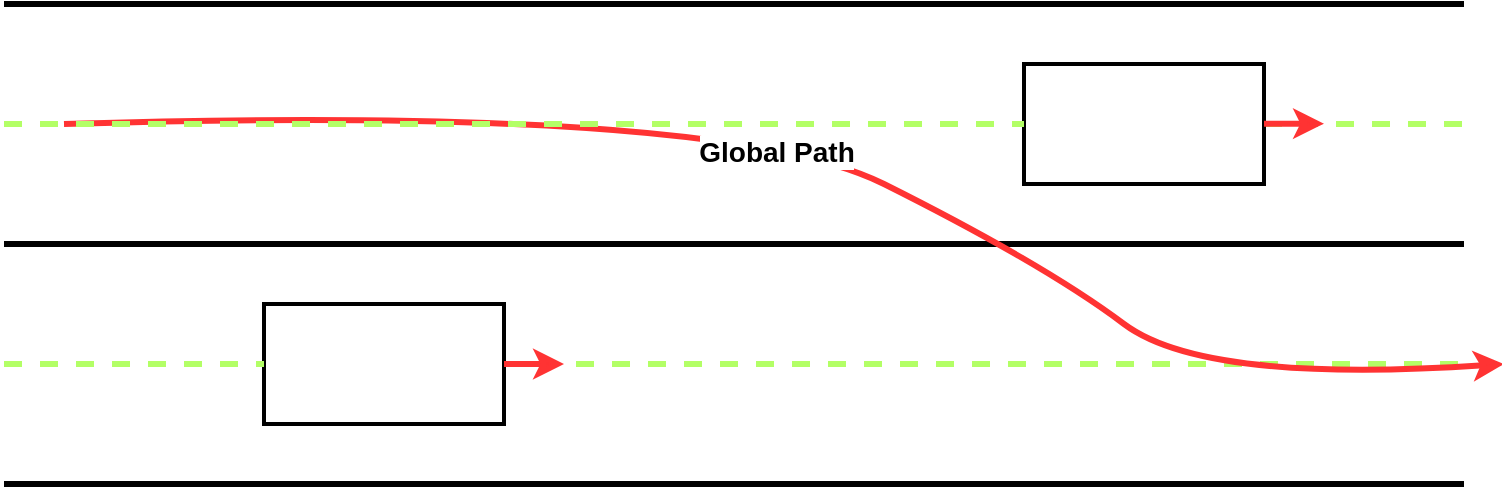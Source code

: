 <mxfile version="16.5.1" type="device"><diagram id="hlAkBZxkNbkga429scGb" name="Page-1"><mxGraphModel dx="1221" dy="811" grid="1" gridSize="10" guides="1" tooltips="1" connect="1" arrows="1" fold="1" page="1" pageScale="1" pageWidth="850" pageHeight="1100" math="0" shadow="0"><root><mxCell id="0"/><mxCell id="1" parent="0"/><mxCell id="ihP0ibXCW8RawGNM0oY0-1" value="" style="endArrow=none;html=1;rounded=0;strokeWidth=3;" edge="1" parent="1"><mxGeometry width="50" height="50" relative="1" as="geometry"><mxPoint x="50" y="360" as="sourcePoint"/><mxPoint x="780" y="360" as="targetPoint"/></mxGeometry></mxCell><mxCell id="ihP0ibXCW8RawGNM0oY0-2" value="" style="endArrow=none;html=1;rounded=0;strokeWidth=3;" edge="1" parent="1"><mxGeometry width="50" height="50" relative="1" as="geometry"><mxPoint x="50" y="480" as="sourcePoint"/><mxPoint x="780" y="480" as="targetPoint"/></mxGeometry></mxCell><mxCell id="ihP0ibXCW8RawGNM0oY0-3" value="" style="endArrow=none;html=1;rounded=0;strokeWidth=3;" edge="1" parent="1"><mxGeometry width="50" height="50" relative="1" as="geometry"><mxPoint x="50" y="600" as="sourcePoint"/><mxPoint x="780" y="600" as="targetPoint"/></mxGeometry></mxCell><mxCell id="ihP0ibXCW8RawGNM0oY0-4" value="" style="endArrow=none;html=1;rounded=0;strokeWidth=3;dashed=1;strokeColor=#B3FF66;startArrow=none;" edge="1" parent="1" source="ihP0ibXCW8RawGNM0oY0-9"><mxGeometry width="50" height="50" relative="1" as="geometry"><mxPoint x="50" y="420" as="sourcePoint"/><mxPoint x="780" y="420" as="targetPoint"/></mxGeometry></mxCell><mxCell id="ihP0ibXCW8RawGNM0oY0-5" value="" style="endArrow=none;html=1;rounded=0;strokeWidth=3;dashed=1;strokeColor=#B3FF66;startArrow=none;" edge="1" parent="1" source="ihP0ibXCW8RawGNM0oY0-7"><mxGeometry width="50" height="50" relative="1" as="geometry"><mxPoint x="50" y="540" as="sourcePoint"/><mxPoint x="780" y="540" as="targetPoint"/></mxGeometry></mxCell><mxCell id="ihP0ibXCW8RawGNM0oY0-6" value="" style="curved=1;endArrow=classic;html=1;rounded=0;strokeColor=#FF3333;strokeWidth=3;" edge="1" parent="1"><mxGeometry width="50" height="50" relative="1" as="geometry"><mxPoint x="80" y="420" as="sourcePoint"/><mxPoint x="800" y="540" as="targetPoint"/><Array as="points"><mxPoint x="410" y="410"/><mxPoint x="570" y="490"/><mxPoint x="650" y="550"/></Array></mxGeometry></mxCell><mxCell id="ihP0ibXCW8RawGNM0oY0-14" value="&lt;b&gt;&lt;font style=&quot;font-size: 14px&quot;&gt;Global Path&lt;/font&gt;&lt;/b&gt;" style="edgeLabel;html=1;align=center;verticalAlign=middle;resizable=0;points=[];" vertex="1" connectable="0" parent="ihP0ibXCW8RawGNM0oY0-6"><mxGeometry x="-0.042" y="-10" relative="1" as="geometry"><mxPoint as="offset"/></mxGeometry></mxCell><mxCell id="ihP0ibXCW8RawGNM0oY0-7" value="" style="rounded=0;whiteSpace=wrap;html=1;strokeWidth=2;" vertex="1" parent="1"><mxGeometry x="180" y="510" width="120" height="60" as="geometry"/></mxCell><mxCell id="ihP0ibXCW8RawGNM0oY0-8" value="" style="endArrow=none;html=1;rounded=0;strokeWidth=3;dashed=1;strokeColor=#B3FF66;" edge="1" parent="1" target="ihP0ibXCW8RawGNM0oY0-7"><mxGeometry width="50" height="50" relative="1" as="geometry"><mxPoint x="50" y="540" as="sourcePoint"/><mxPoint x="780" y="540" as="targetPoint"/></mxGeometry></mxCell><mxCell id="ihP0ibXCW8RawGNM0oY0-9" value="" style="rounded=0;whiteSpace=wrap;html=1;strokeWidth=2;" vertex="1" parent="1"><mxGeometry x="560" y="390" width="120" height="60" as="geometry"/></mxCell><mxCell id="ihP0ibXCW8RawGNM0oY0-10" value="" style="endArrow=none;html=1;rounded=0;strokeWidth=3;dashed=1;strokeColor=#B3FF66;" edge="1" parent="1" target="ihP0ibXCW8RawGNM0oY0-9"><mxGeometry width="50" height="50" relative="1" as="geometry"><mxPoint x="50" y="420" as="sourcePoint"/><mxPoint x="780" y="420" as="targetPoint"/></mxGeometry></mxCell><mxCell id="ihP0ibXCW8RawGNM0oY0-11" value="" style="endArrow=classic;html=1;rounded=0;strokeColor=#FF3333;strokeWidth=3;" edge="1" parent="1"><mxGeometry width="50" height="50" relative="1" as="geometry"><mxPoint x="300" y="540" as="sourcePoint"/><mxPoint x="330" y="540" as="targetPoint"/></mxGeometry></mxCell><mxCell id="ihP0ibXCW8RawGNM0oY0-13" value="" style="endArrow=classic;html=1;rounded=0;strokeColor=#FF3333;strokeWidth=3;" edge="1" parent="1"><mxGeometry width="50" height="50" relative="1" as="geometry"><mxPoint x="680" y="419.83" as="sourcePoint"/><mxPoint x="710" y="419.83" as="targetPoint"/></mxGeometry></mxCell></root></mxGraphModel></diagram></mxfile>
